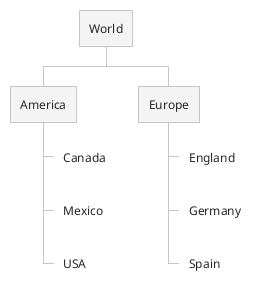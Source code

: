 ' Do not edit
' Theme Gallery
' autogenerated by script
'
@startwbs
!theme carbon-gray
* World
** America 
***_ Canada 
***_ Mexico
***_ USA
** Europe
***_  England
***_  Germany
***_  Spain
@endwbs
